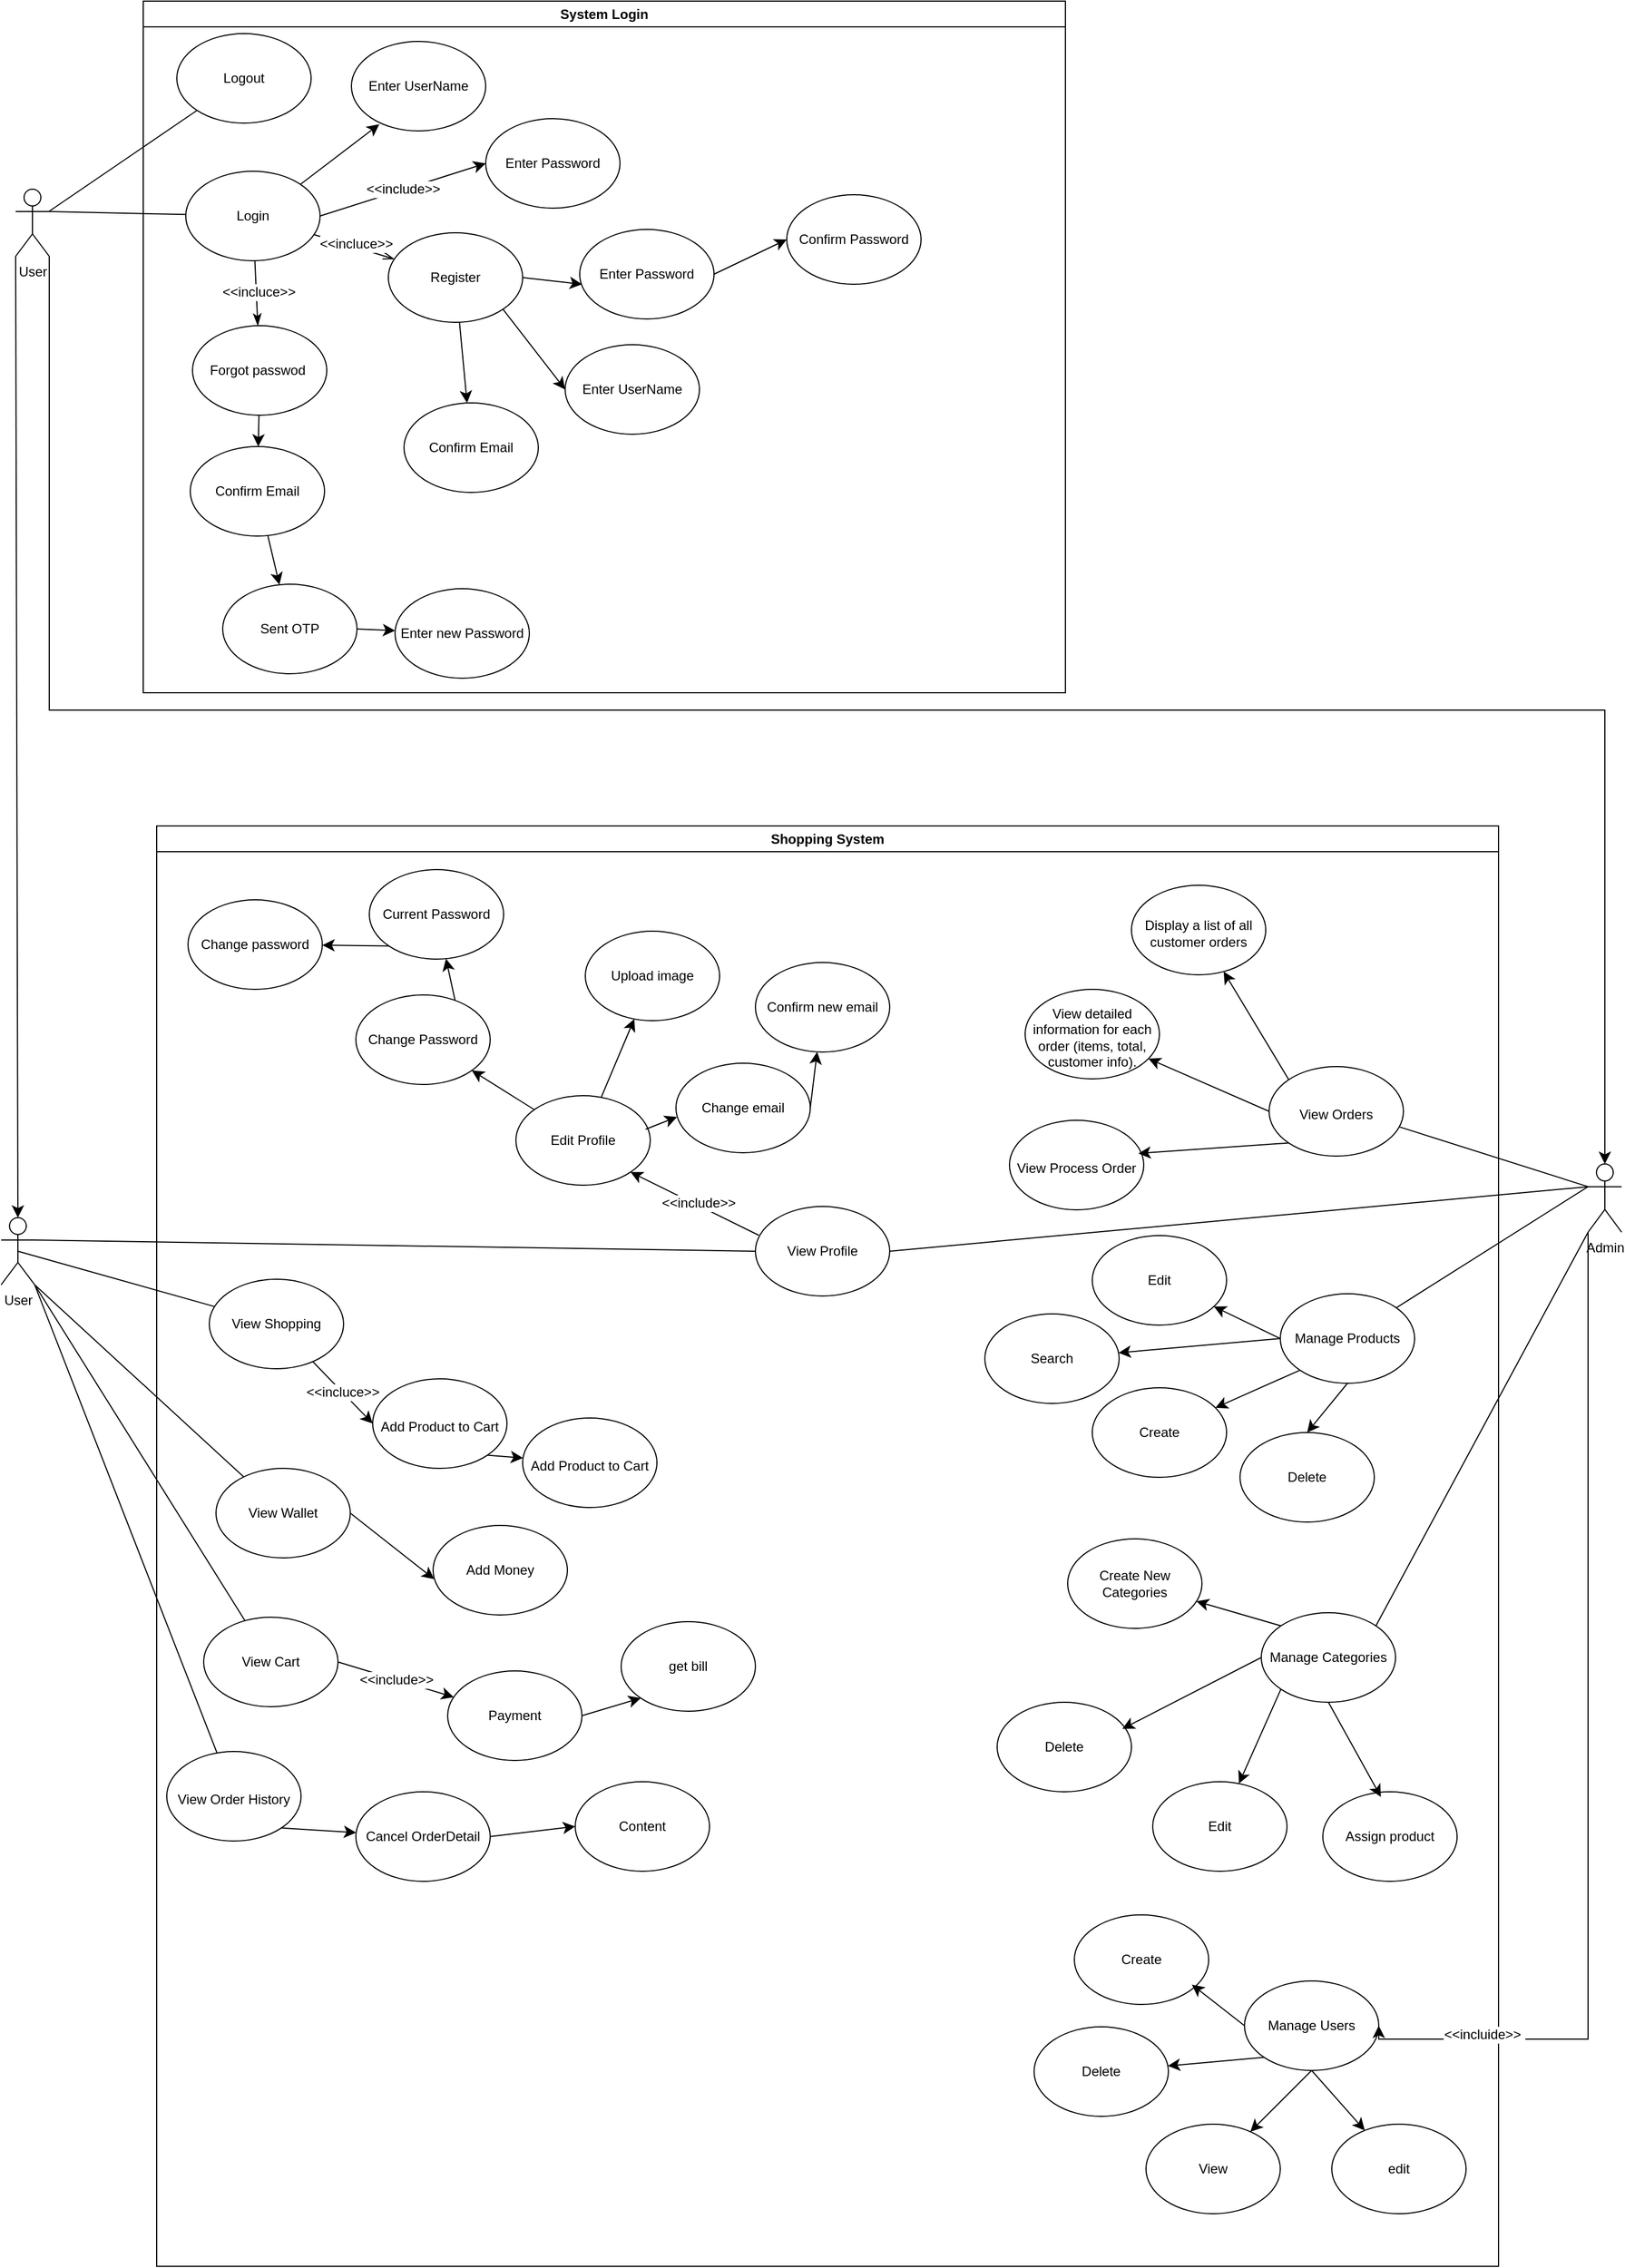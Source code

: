<mxfile version="27.1.6">
  <diagram name="Trang-1" id="YNalWQqyvBsAbil5P3ye">
    <mxGraphModel dx="2566" dy="2061" grid="0" gridSize="10" guides="1" tooltips="1" connect="1" arrows="1" fold="1" page="0" pageScale="1" pageWidth="827" pageHeight="1169" math="0" shadow="0">
      <root>
        <mxCell id="0" />
        <mxCell id="1" parent="0" />
        <mxCell id="5JrmG0V75fnLD0u-ySGR-16" value="" style="edgeStyle=none;curved=1;rounded=0;orthogonalLoop=1;jettySize=auto;html=1;fontSize=12;startSize=8;endSize=8;endArrow=none;startFill=0;exitX=1;exitY=0.333;exitDx=0;exitDy=0;exitPerimeter=0;" edge="1" parent="1" source="5JrmG0V75fnLD0u-ySGR-1" target="5JrmG0V75fnLD0u-ySGR-5">
          <mxGeometry relative="1" as="geometry" />
        </mxCell>
        <mxCell id="5JrmG0V75fnLD0u-ySGR-1" value="User" style="shape=umlActor;verticalLabelPosition=bottom;verticalAlign=top;html=1;outlineConnect=0;" vertex="1" parent="1">
          <mxGeometry x="-377" y="-541" width="30" height="60" as="geometry" />
        </mxCell>
        <mxCell id="5JrmG0V75fnLD0u-ySGR-2" value="System Login" style="swimlane;whiteSpace=wrap;html=1;" vertex="1" parent="1">
          <mxGeometry x="-263" y="-709" width="824" height="618" as="geometry" />
        </mxCell>
        <mxCell id="5JrmG0V75fnLD0u-ySGR-29" style="edgeStyle=none;curved=1;rounded=0;orthogonalLoop=1;jettySize=auto;html=1;exitX=1;exitY=0.5;exitDx=0;exitDy=0;entryX=0;entryY=0.5;entryDx=0;entryDy=0;fontSize=12;startSize=8;endSize=8;" edge="1" parent="5JrmG0V75fnLD0u-ySGR-2" source="5JrmG0V75fnLD0u-ySGR-5" target="5JrmG0V75fnLD0u-ySGR-25">
          <mxGeometry relative="1" as="geometry" />
        </mxCell>
        <mxCell id="5JrmG0V75fnLD0u-ySGR-30" value="&amp;lt;&amp;lt;include&amp;gt;&amp;gt;" style="edgeLabel;html=1;align=center;verticalAlign=middle;resizable=0;points=[];fontSize=12;" vertex="1" connectable="0" parent="5JrmG0V75fnLD0u-ySGR-29">
          <mxGeometry x="0.005" y="1" relative="1" as="geometry">
            <mxPoint as="offset" />
          </mxGeometry>
        </mxCell>
        <mxCell id="5JrmG0V75fnLD0u-ySGR-5" value="Login" style="ellipse;whiteSpace=wrap;html=1;" vertex="1" parent="5JrmG0V75fnLD0u-ySGR-2">
          <mxGeometry x="38" y="152" width="120" height="80" as="geometry" />
        </mxCell>
        <mxCell id="5JrmG0V75fnLD0u-ySGR-15" value="" style="edgeStyle=none;curved=1;rounded=0;orthogonalLoop=1;jettySize=auto;html=1;fontSize=12;startSize=8;endSize=8;endArrow=none;startFill=1;startArrow=classicThin;" edge="1" parent="5JrmG0V75fnLD0u-ySGR-2" source="5JrmG0V75fnLD0u-ySGR-9" target="5JrmG0V75fnLD0u-ySGR-5">
          <mxGeometry relative="1" as="geometry" />
        </mxCell>
        <mxCell id="5JrmG0V75fnLD0u-ySGR-33" value="&amp;lt;&amp;lt;incluce&amp;gt;&amp;gt;" style="edgeLabel;html=1;align=center;verticalAlign=middle;resizable=0;points=[];fontSize=12;" vertex="1" connectable="0" parent="5JrmG0V75fnLD0u-ySGR-15">
          <mxGeometry x="0.031" y="-2" relative="1" as="geometry">
            <mxPoint as="offset" />
          </mxGeometry>
        </mxCell>
        <mxCell id="5JrmG0V75fnLD0u-ySGR-20" value="" style="edgeStyle=none;curved=1;rounded=0;orthogonalLoop=1;jettySize=auto;html=1;fontSize=12;startSize=8;endSize=8;" edge="1" parent="5JrmG0V75fnLD0u-ySGR-2" source="5JrmG0V75fnLD0u-ySGR-9" target="5JrmG0V75fnLD0u-ySGR-11">
          <mxGeometry relative="1" as="geometry" />
        </mxCell>
        <mxCell id="5JrmG0V75fnLD0u-ySGR-9" value="Forgot passwod&amp;nbsp;" style="ellipse;whiteSpace=wrap;html=1;" vertex="1" parent="5JrmG0V75fnLD0u-ySGR-2">
          <mxGeometry x="44" y="290" width="120" height="80" as="geometry" />
        </mxCell>
        <mxCell id="5JrmG0V75fnLD0u-ySGR-18" value="" style="edgeStyle=none;curved=1;rounded=0;orthogonalLoop=1;jettySize=auto;html=1;fontSize=12;startSize=8;endSize=8;endArrow=none;startFill=0;startArrow=openThin;" edge="1" parent="5JrmG0V75fnLD0u-ySGR-2" source="5JrmG0V75fnLD0u-ySGR-10" target="5JrmG0V75fnLD0u-ySGR-5">
          <mxGeometry relative="1" as="geometry" />
        </mxCell>
        <mxCell id="5JrmG0V75fnLD0u-ySGR-31" value="&amp;lt;&amp;lt;incluce&amp;gt;&amp;gt;" style="edgeLabel;html=1;align=center;verticalAlign=middle;resizable=0;points=[];fontSize=12;" vertex="1" connectable="0" parent="5JrmG0V75fnLD0u-ySGR-18">
          <mxGeometry x="0.001" y="-3" relative="1" as="geometry">
            <mxPoint as="offset" />
          </mxGeometry>
        </mxCell>
        <mxCell id="5JrmG0V75fnLD0u-ySGR-26" value="" style="edgeStyle=none;curved=1;rounded=0;orthogonalLoop=1;jettySize=auto;html=1;fontSize=12;startSize=8;endSize=8;" edge="1" parent="5JrmG0V75fnLD0u-ySGR-2" source="5JrmG0V75fnLD0u-ySGR-10" target="5JrmG0V75fnLD0u-ySGR-23">
          <mxGeometry relative="1" as="geometry" />
        </mxCell>
        <mxCell id="5JrmG0V75fnLD0u-ySGR-38" style="edgeStyle=none;curved=1;rounded=0;orthogonalLoop=1;jettySize=auto;html=1;exitX=1;exitY=1;exitDx=0;exitDy=0;entryX=0;entryY=0.5;entryDx=0;entryDy=0;fontSize=12;startSize=8;endSize=8;" edge="1" parent="5JrmG0V75fnLD0u-ySGR-2" source="5JrmG0V75fnLD0u-ySGR-10" target="5JrmG0V75fnLD0u-ySGR-35">
          <mxGeometry relative="1" as="geometry" />
        </mxCell>
        <mxCell id="5JrmG0V75fnLD0u-ySGR-10" value="Register" style="ellipse;whiteSpace=wrap;html=1;" vertex="1" parent="5JrmG0V75fnLD0u-ySGR-2">
          <mxGeometry x="219" y="207" width="120" height="80" as="geometry" />
        </mxCell>
        <mxCell id="5JrmG0V75fnLD0u-ySGR-21" value="" style="edgeStyle=none;curved=1;rounded=0;orthogonalLoop=1;jettySize=auto;html=1;fontSize=12;startSize=8;endSize=8;" edge="1" parent="5JrmG0V75fnLD0u-ySGR-2" source="5JrmG0V75fnLD0u-ySGR-11" target="5JrmG0V75fnLD0u-ySGR-12">
          <mxGeometry relative="1" as="geometry" />
        </mxCell>
        <mxCell id="5JrmG0V75fnLD0u-ySGR-11" value="Confirm Email" style="ellipse;whiteSpace=wrap;html=1;" vertex="1" parent="5JrmG0V75fnLD0u-ySGR-2">
          <mxGeometry x="42" y="398" width="120" height="80" as="geometry" />
        </mxCell>
        <mxCell id="5JrmG0V75fnLD0u-ySGR-32" style="edgeStyle=none;curved=1;rounded=0;orthogonalLoop=1;jettySize=auto;html=1;exitX=1;exitY=0.5;exitDx=0;exitDy=0;fontSize=12;startSize=8;endSize=8;" edge="1" parent="5JrmG0V75fnLD0u-ySGR-2" source="5JrmG0V75fnLD0u-ySGR-12" target="5JrmG0V75fnLD0u-ySGR-24">
          <mxGeometry relative="1" as="geometry" />
        </mxCell>
        <mxCell id="5JrmG0V75fnLD0u-ySGR-12" value="Sent OTP" style="ellipse;whiteSpace=wrap;html=1;" vertex="1" parent="5JrmG0V75fnLD0u-ySGR-2">
          <mxGeometry x="71" y="521" width="120" height="80" as="geometry" />
        </mxCell>
        <mxCell id="5JrmG0V75fnLD0u-ySGR-13" value="Logout" style="ellipse;whiteSpace=wrap;html=1;" vertex="1" parent="5JrmG0V75fnLD0u-ySGR-2">
          <mxGeometry x="30" y="29" width="120" height="80" as="geometry" />
        </mxCell>
        <mxCell id="5JrmG0V75fnLD0u-ySGR-22" value="Enter UserName" style="ellipse;whiteSpace=wrap;html=1;" vertex="1" parent="5JrmG0V75fnLD0u-ySGR-2">
          <mxGeometry x="186" y="36" width="120" height="80" as="geometry" />
        </mxCell>
        <mxCell id="5JrmG0V75fnLD0u-ySGR-23" value="Confirm Email" style="ellipse;whiteSpace=wrap;html=1;" vertex="1" parent="5JrmG0V75fnLD0u-ySGR-2">
          <mxGeometry x="233" y="359" width="120" height="80" as="geometry" />
        </mxCell>
        <mxCell id="5JrmG0V75fnLD0u-ySGR-24" value="Enter new Password" style="ellipse;whiteSpace=wrap;html=1;" vertex="1" parent="5JrmG0V75fnLD0u-ySGR-2">
          <mxGeometry x="225" y="525" width="120" height="80" as="geometry" />
        </mxCell>
        <mxCell id="5JrmG0V75fnLD0u-ySGR-25" value="Enter Password" style="ellipse;whiteSpace=wrap;html=1;" vertex="1" parent="5JrmG0V75fnLD0u-ySGR-2">
          <mxGeometry x="306" y="105" width="120" height="80" as="geometry" />
        </mxCell>
        <mxCell id="5JrmG0V75fnLD0u-ySGR-28" style="edgeStyle=none;curved=1;rounded=0;orthogonalLoop=1;jettySize=auto;html=1;exitX=1;exitY=0;exitDx=0;exitDy=0;entryX=0.208;entryY=0.925;entryDx=0;entryDy=0;entryPerimeter=0;fontSize=12;startSize=8;endSize=8;" edge="1" parent="5JrmG0V75fnLD0u-ySGR-2" source="5JrmG0V75fnLD0u-ySGR-5" target="5JrmG0V75fnLD0u-ySGR-22">
          <mxGeometry relative="1" as="geometry" />
        </mxCell>
        <mxCell id="5JrmG0V75fnLD0u-ySGR-35" value="Enter UserName" style="ellipse;whiteSpace=wrap;html=1;" vertex="1" parent="5JrmG0V75fnLD0u-ySGR-2">
          <mxGeometry x="377" y="307" width="120" height="80" as="geometry" />
        </mxCell>
        <mxCell id="5JrmG0V75fnLD0u-ySGR-36" value="Confirm Password" style="ellipse;whiteSpace=wrap;html=1;" vertex="1" parent="5JrmG0V75fnLD0u-ySGR-2">
          <mxGeometry x="575" y="173" width="120" height="80" as="geometry" />
        </mxCell>
        <mxCell id="5JrmG0V75fnLD0u-ySGR-40" style="edgeStyle=none;curved=1;rounded=0;orthogonalLoop=1;jettySize=auto;html=1;exitX=1;exitY=0.5;exitDx=0;exitDy=0;entryX=0;entryY=0.5;entryDx=0;entryDy=0;fontSize=12;startSize=8;endSize=8;" edge="1" parent="5JrmG0V75fnLD0u-ySGR-2" source="5JrmG0V75fnLD0u-ySGR-37" target="5JrmG0V75fnLD0u-ySGR-36">
          <mxGeometry relative="1" as="geometry" />
        </mxCell>
        <mxCell id="5JrmG0V75fnLD0u-ySGR-37" value="Enter Password" style="ellipse;whiteSpace=wrap;html=1;" vertex="1" parent="5JrmG0V75fnLD0u-ySGR-2">
          <mxGeometry x="390" y="204" width="120" height="80" as="geometry" />
        </mxCell>
        <mxCell id="5JrmG0V75fnLD0u-ySGR-39" style="edgeStyle=none;curved=1;rounded=0;orthogonalLoop=1;jettySize=auto;html=1;exitX=1;exitY=0.5;exitDx=0;exitDy=0;entryX=0.017;entryY=0.613;entryDx=0;entryDy=0;entryPerimeter=0;fontSize=12;startSize=8;endSize=8;" edge="1" parent="5JrmG0V75fnLD0u-ySGR-2" source="5JrmG0V75fnLD0u-ySGR-10" target="5JrmG0V75fnLD0u-ySGR-37">
          <mxGeometry relative="1" as="geometry" />
        </mxCell>
        <mxCell id="TcgRFnHAJa8dIHfE9GqO-3" style="edgeStyle=none;curved=1;rounded=0;orthogonalLoop=1;jettySize=auto;html=1;exitX=0.5;exitY=0.5;exitDx=0;exitDy=0;exitPerimeter=0;fontSize=12;startSize=8;endSize=8;endArrow=none;startFill=0;" edge="1" parent="1" source="5JrmG0V75fnLD0u-ySGR-3" target="5JrmG0V75fnLD0u-ySGR-45">
          <mxGeometry relative="1" as="geometry" />
        </mxCell>
        <mxCell id="TcgRFnHAJa8dIHfE9GqO-4" style="edgeStyle=none;curved=1;rounded=0;orthogonalLoop=1;jettySize=auto;html=1;exitX=1;exitY=1;exitDx=0;exitDy=0;exitPerimeter=0;fontSize=12;startSize=8;endSize=8;endArrow=none;startFill=0;" edge="1" parent="1" source="5JrmG0V75fnLD0u-ySGR-3" target="5JrmG0V75fnLD0u-ySGR-47">
          <mxGeometry relative="1" as="geometry" />
        </mxCell>
        <mxCell id="TcgRFnHAJa8dIHfE9GqO-5" style="edgeStyle=none;curved=1;rounded=0;orthogonalLoop=1;jettySize=auto;html=1;exitX=1;exitY=1;exitDx=0;exitDy=0;exitPerimeter=0;fontSize=12;startSize=8;endSize=8;endArrow=none;startFill=0;" edge="1" parent="1" source="5JrmG0V75fnLD0u-ySGR-3" target="5JrmG0V75fnLD0u-ySGR-49">
          <mxGeometry relative="1" as="geometry" />
        </mxCell>
        <mxCell id="TcgRFnHAJa8dIHfE9GqO-6" style="edgeStyle=none;curved=1;rounded=0;orthogonalLoop=1;jettySize=auto;html=1;exitX=1;exitY=1;exitDx=0;exitDy=0;exitPerimeter=0;fontSize=12;startSize=8;endSize=8;endArrow=none;startFill=0;" edge="1" parent="1" source="5JrmG0V75fnLD0u-ySGR-3" target="5JrmG0V75fnLD0u-ySGR-65">
          <mxGeometry relative="1" as="geometry" />
        </mxCell>
        <mxCell id="5JrmG0V75fnLD0u-ySGR-3" value="User" style="shape=umlActor;verticalLabelPosition=bottom;verticalAlign=top;html=1;outlineConnect=0;" vertex="1" parent="1">
          <mxGeometry x="-390" y="378" width="30" height="60" as="geometry" />
        </mxCell>
        <mxCell id="5JrmG0V75fnLD0u-ySGR-27" value="" style="endArrow=none;html=1;rounded=0;fontSize=12;startSize=8;endSize=8;curved=1;" edge="1" parent="1" source="5JrmG0V75fnLD0u-ySGR-1" target="5JrmG0V75fnLD0u-ySGR-13">
          <mxGeometry width="50" height="50" relative="1" as="geometry">
            <mxPoint x="175" y="-375" as="sourcePoint" />
            <mxPoint x="225" y="-425" as="targetPoint" />
          </mxGeometry>
        </mxCell>
        <mxCell id="5JrmG0V75fnLD0u-ySGR-41" value="Shopping System" style="swimlane;whiteSpace=wrap;html=1;" vertex="1" parent="1">
          <mxGeometry x="-251" y="28" width="1199" height="1287" as="geometry" />
        </mxCell>
        <mxCell id="5JrmG0V75fnLD0u-ySGR-69" value="&amp;lt;&amp;lt;incluce&amp;gt;&amp;gt;" style="edgeStyle=none;curved=1;rounded=0;orthogonalLoop=1;jettySize=auto;html=1;fontSize=12;startSize=8;endSize=8;entryX=0;entryY=0.5;entryDx=0;entryDy=0;" edge="1" parent="5JrmG0V75fnLD0u-ySGR-41" source="5JrmG0V75fnLD0u-ySGR-45" target="TcgRFnHAJa8dIHfE9GqO-53">
          <mxGeometry relative="1" as="geometry" />
        </mxCell>
        <mxCell id="5JrmG0V75fnLD0u-ySGR-45" value="View Shopping" style="ellipse;whiteSpace=wrap;html=1;" vertex="1" parent="5JrmG0V75fnLD0u-ySGR-41">
          <mxGeometry x="47" y="405" width="120" height="80" as="geometry" />
        </mxCell>
        <mxCell id="5JrmG0V75fnLD0u-ySGR-47" value="View Wallet" style="ellipse;whiteSpace=wrap;html=1;" vertex="1" parent="5JrmG0V75fnLD0u-ySGR-41">
          <mxGeometry x="53" y="574" width="120" height="80" as="geometry" />
        </mxCell>
        <mxCell id="5JrmG0V75fnLD0u-ySGR-64" value="&amp;lt;&amp;lt;include&amp;gt;&amp;gt;" style="edgeStyle=none;curved=1;rounded=0;orthogonalLoop=1;jettySize=auto;html=1;exitX=1;exitY=0.5;exitDx=0;exitDy=0;fontSize=12;startSize=8;endSize=8;" edge="1" parent="5JrmG0V75fnLD0u-ySGR-41" source="5JrmG0V75fnLD0u-ySGR-49" target="5JrmG0V75fnLD0u-ySGR-63">
          <mxGeometry relative="1" as="geometry" />
        </mxCell>
        <mxCell id="5JrmG0V75fnLD0u-ySGR-49" value="View Cart" style="ellipse;whiteSpace=wrap;html=1;" vertex="1" parent="5JrmG0V75fnLD0u-ySGR-41">
          <mxGeometry x="42" y="707" width="120" height="80" as="geometry" />
        </mxCell>
        <mxCell id="5JrmG0V75fnLD0u-ySGR-57" style="edgeStyle=none;curved=1;rounded=0;orthogonalLoop=1;jettySize=auto;html=1;exitX=1;exitY=1;exitDx=0;exitDy=0;fontSize=12;startSize=8;endSize=8;" edge="1" parent="5JrmG0V75fnLD0u-ySGR-41" source="5JrmG0V75fnLD0u-ySGR-50" target="5JrmG0V75fnLD0u-ySGR-55">
          <mxGeometry relative="1" as="geometry" />
        </mxCell>
        <mxCell id="5JrmG0V75fnLD0u-ySGR-50" value="Change Password" style="ellipse;whiteSpace=wrap;html=1;" vertex="1" parent="5JrmG0V75fnLD0u-ySGR-41">
          <mxGeometry x="178" y="151" width="120" height="80" as="geometry" />
        </mxCell>
        <mxCell id="5JrmG0V75fnLD0u-ySGR-51" value="Upload image" style="ellipse;whiteSpace=wrap;html=1;" vertex="1" parent="5JrmG0V75fnLD0u-ySGR-41">
          <mxGeometry x="383" y="94" width="120" height="80" as="geometry" />
        </mxCell>
        <mxCell id="5JrmG0V75fnLD0u-ySGR-53" value="" style="edgeStyle=none;curved=1;rounded=0;orthogonalLoop=1;jettySize=auto;html=1;fontSize=12;startSize=8;endSize=8;" edge="1" parent="5JrmG0V75fnLD0u-ySGR-41" source="5JrmG0V75fnLD0u-ySGR-52" target="5JrmG0V75fnLD0u-ySGR-50">
          <mxGeometry relative="1" as="geometry" />
        </mxCell>
        <mxCell id="5JrmG0V75fnLD0u-ySGR-54" value="" style="edgeStyle=none;curved=1;rounded=0;orthogonalLoop=1;jettySize=auto;html=1;fontSize=12;startSize=8;endSize=8;" edge="1" parent="5JrmG0V75fnLD0u-ySGR-41" source="5JrmG0V75fnLD0u-ySGR-52" target="5JrmG0V75fnLD0u-ySGR-51">
          <mxGeometry relative="1" as="geometry" />
        </mxCell>
        <mxCell id="5JrmG0V75fnLD0u-ySGR-52" value="Edit Profile" style="ellipse;whiteSpace=wrap;html=1;" vertex="1" parent="5JrmG0V75fnLD0u-ySGR-41">
          <mxGeometry x="321" y="241" width="120" height="80" as="geometry" />
        </mxCell>
        <mxCell id="5JrmG0V75fnLD0u-ySGR-55" value="Current Password" style="ellipse;whiteSpace=wrap;html=1;" vertex="1" parent="5JrmG0V75fnLD0u-ySGR-41">
          <mxGeometry x="190" y="39" width="120" height="80" as="geometry" />
        </mxCell>
        <mxCell id="5JrmG0V75fnLD0u-ySGR-61" style="edgeStyle=none;curved=1;rounded=0;orthogonalLoop=1;jettySize=auto;html=1;exitX=1;exitY=0.5;exitDx=0;exitDy=0;fontSize=12;startSize=8;endSize=8;" edge="1" parent="5JrmG0V75fnLD0u-ySGR-41" source="5JrmG0V75fnLD0u-ySGR-59" target="5JrmG0V75fnLD0u-ySGR-60">
          <mxGeometry relative="1" as="geometry" />
        </mxCell>
        <mxCell id="5JrmG0V75fnLD0u-ySGR-59" value="Change email" style="ellipse;whiteSpace=wrap;html=1;" vertex="1" parent="5JrmG0V75fnLD0u-ySGR-41">
          <mxGeometry x="464" y="212" width="120" height="80" as="geometry" />
        </mxCell>
        <mxCell id="5JrmG0V75fnLD0u-ySGR-60" value="Confirm new email" style="ellipse;whiteSpace=wrap;html=1;" vertex="1" parent="5JrmG0V75fnLD0u-ySGR-41">
          <mxGeometry x="535" y="122" width="120" height="80" as="geometry" />
        </mxCell>
        <mxCell id="5JrmG0V75fnLD0u-ySGR-62" style="edgeStyle=none;curved=1;rounded=0;orthogonalLoop=1;jettySize=auto;html=1;exitX=0.966;exitY=0.375;exitDx=0;exitDy=0;entryX=0.008;entryY=0.6;entryDx=0;entryDy=0;entryPerimeter=0;fontSize=12;startSize=8;endSize=8;exitPerimeter=0;" edge="1" parent="5JrmG0V75fnLD0u-ySGR-41" source="5JrmG0V75fnLD0u-ySGR-52" target="5JrmG0V75fnLD0u-ySGR-59">
          <mxGeometry relative="1" as="geometry" />
        </mxCell>
        <mxCell id="TcgRFnHAJa8dIHfE9GqO-14" style="edgeStyle=none;curved=1;rounded=0;orthogonalLoop=1;jettySize=auto;html=1;exitX=1;exitY=0.5;exitDx=0;exitDy=0;entryX=0;entryY=1;entryDx=0;entryDy=0;fontSize=12;startSize=8;endSize=8;" edge="1" parent="5JrmG0V75fnLD0u-ySGR-41" source="5JrmG0V75fnLD0u-ySGR-63" target="TcgRFnHAJa8dIHfE9GqO-12">
          <mxGeometry relative="1" as="geometry" />
        </mxCell>
        <mxCell id="5JrmG0V75fnLD0u-ySGR-63" value="Payment" style="ellipse;whiteSpace=wrap;html=1;" vertex="1" parent="5JrmG0V75fnLD0u-ySGR-41">
          <mxGeometry x="260" y="755" width="120" height="80" as="geometry" />
        </mxCell>
        <mxCell id="TcgRFnHAJa8dIHfE9GqO-11" style="edgeStyle=none;curved=1;rounded=0;orthogonalLoop=1;jettySize=auto;html=1;exitX=1;exitY=1;exitDx=0;exitDy=0;fontSize=12;startSize=8;endSize=8;" edge="1" parent="5JrmG0V75fnLD0u-ySGR-41" source="5JrmG0V75fnLD0u-ySGR-65" target="TcgRFnHAJa8dIHfE9GqO-7">
          <mxGeometry relative="1" as="geometry" />
        </mxCell>
        <mxCell id="5JrmG0V75fnLD0u-ySGR-65" value="&lt;table&gt;&lt;tbody&gt;&lt;tr&gt;&lt;td data-col-size=&quot;sm&quot; data-end=&quot;1191&quot; data-start=&quot;1179&quot;&gt;&lt;/td&gt;&lt;/tr&gt;&lt;/tbody&gt;&lt;/table&gt;&lt;table&gt;&lt;tbody&gt;&lt;tr&gt;&lt;td data-end=&quot;1223&quot; data-start=&quot;1191&quot; data-col-size=&quot;sm&quot;&gt;View Order History&lt;/td&gt;&lt;/tr&gt;&lt;/tbody&gt;&lt;/table&gt;" style="ellipse;whiteSpace=wrap;html=1;" vertex="1" parent="5JrmG0V75fnLD0u-ySGR-41">
          <mxGeometry x="9" y="827" width="120" height="80" as="geometry" />
        </mxCell>
        <mxCell id="5JrmG0V75fnLD0u-ySGR-66" value="Add Money" style="ellipse;whiteSpace=wrap;html=1;" vertex="1" parent="5JrmG0V75fnLD0u-ySGR-41">
          <mxGeometry x="247" y="625" width="120" height="80" as="geometry" />
        </mxCell>
        <mxCell id="5JrmG0V75fnLD0u-ySGR-68" value="&lt;table&gt;&lt;tbody&gt;&lt;tr&gt;&lt;td data-col-size=&quot;sm&quot; data-end=&quot;1056&quot; data-start=&quot;1044&quot;&gt;&lt;/td&gt;&lt;/tr&gt;&lt;/tbody&gt;&lt;/table&gt;&lt;table&gt;&lt;tbody&gt;&lt;tr&gt;&lt;td data-end=&quot;1088&quot; data-start=&quot;1056&quot; data-col-size=&quot;sm&quot;&gt;Add Product to Cart&lt;/td&gt;&lt;/tr&gt;&lt;/tbody&gt;&lt;/table&gt;" style="ellipse;whiteSpace=wrap;html=1;" vertex="1" parent="5JrmG0V75fnLD0u-ySGR-41">
          <mxGeometry x="327" y="529" width="120" height="80" as="geometry" />
        </mxCell>
        <mxCell id="TcgRFnHAJa8dIHfE9GqO-1" style="edgeStyle=none;curved=1;rounded=0;orthogonalLoop=1;jettySize=auto;html=1;exitX=1;exitY=0.5;exitDx=0;exitDy=0;entryX=0.008;entryY=0.6;entryDx=0;entryDy=0;entryPerimeter=0;fontSize=12;startSize=8;endSize=8;" edge="1" parent="5JrmG0V75fnLD0u-ySGR-41" source="5JrmG0V75fnLD0u-ySGR-47" target="5JrmG0V75fnLD0u-ySGR-66">
          <mxGeometry relative="1" as="geometry" />
        </mxCell>
        <mxCell id="TcgRFnHAJa8dIHfE9GqO-10" style="edgeStyle=none;curved=1;rounded=0;orthogonalLoop=1;jettySize=auto;html=1;exitX=1;exitY=0.5;exitDx=0;exitDy=0;entryX=0;entryY=0.5;entryDx=0;entryDy=0;fontSize=12;startSize=8;endSize=8;" edge="1" parent="5JrmG0V75fnLD0u-ySGR-41" source="TcgRFnHAJa8dIHfE9GqO-7" target="TcgRFnHAJa8dIHfE9GqO-9">
          <mxGeometry relative="1" as="geometry" />
        </mxCell>
        <mxCell id="TcgRFnHAJa8dIHfE9GqO-7" value="Cancel OrderDetail" style="ellipse;whiteSpace=wrap;html=1;" vertex="1" parent="5JrmG0V75fnLD0u-ySGR-41">
          <mxGeometry x="178" y="863" width="120" height="80" as="geometry" />
        </mxCell>
        <mxCell id="TcgRFnHAJa8dIHfE9GqO-9" value="Content" style="ellipse;whiteSpace=wrap;html=1;" vertex="1" parent="5JrmG0V75fnLD0u-ySGR-41">
          <mxGeometry x="374" y="854" width="120" height="80" as="geometry" />
        </mxCell>
        <mxCell id="TcgRFnHAJa8dIHfE9GqO-12" value="get bill" style="ellipse;whiteSpace=wrap;html=1;" vertex="1" parent="5JrmG0V75fnLD0u-ySGR-41">
          <mxGeometry x="415" y="711" width="120" height="80" as="geometry" />
        </mxCell>
        <mxCell id="5JrmG0V75fnLD0u-ySGR-56" value="Change password" style="ellipse;whiteSpace=wrap;html=1;" vertex="1" parent="5JrmG0V75fnLD0u-ySGR-41">
          <mxGeometry x="28" y="66" width="120" height="80" as="geometry" />
        </mxCell>
        <mxCell id="5JrmG0V75fnLD0u-ySGR-58" style="edgeStyle=none;curved=1;rounded=0;orthogonalLoop=1;jettySize=auto;html=1;exitX=0;exitY=1;exitDx=0;exitDy=0;fontSize=12;startSize=8;endSize=8;" edge="1" parent="5JrmG0V75fnLD0u-ySGR-41" source="5JrmG0V75fnLD0u-ySGR-55" target="5JrmG0V75fnLD0u-ySGR-56">
          <mxGeometry relative="1" as="geometry" />
        </mxCell>
        <mxCell id="TcgRFnHAJa8dIHfE9GqO-15" value="&lt;table&gt;&lt;tbody&gt;&lt;tr&gt;&lt;td data-col-size=&quot;sm&quot; data-end=&quot;1416&quot; data-start=&quot;1404&quot;&gt;&lt;/td&gt;&lt;/tr&gt;&lt;/tbody&gt;&lt;/table&gt;&lt;table&gt;&lt;tbody&gt;&lt;tr&gt;&lt;td data-col-size=&quot;sm&quot; data-end=&quot;1448&quot; data-start=&quot;1416&quot;&gt;View detailed information for each order (items, total, customer info).&lt;/td&gt;&lt;/tr&gt;&lt;/tbody&gt;&lt;/table&gt;" style="ellipse;whiteSpace=wrap;html=1;" vertex="1" parent="5JrmG0V75fnLD0u-ySGR-41">
          <mxGeometry x="776" y="146" width="120" height="80" as="geometry" />
        </mxCell>
        <mxCell id="TcgRFnHAJa8dIHfE9GqO-127" style="edgeStyle=none;curved=1;rounded=0;orthogonalLoop=1;jettySize=auto;html=1;exitX=0;exitY=0.5;exitDx=0;exitDy=0;fontSize=12;startSize=8;endSize=8;" edge="1" parent="5JrmG0V75fnLD0u-ySGR-41" source="TcgRFnHAJa8dIHfE9GqO-16" target="TcgRFnHAJa8dIHfE9GqO-71">
          <mxGeometry relative="1" as="geometry" />
        </mxCell>
        <mxCell id="TcgRFnHAJa8dIHfE9GqO-128" style="edgeStyle=none;curved=1;rounded=0;orthogonalLoop=1;jettySize=auto;html=1;exitX=0;exitY=1;exitDx=0;exitDy=0;fontSize=12;startSize=8;endSize=8;" edge="1" parent="5JrmG0V75fnLD0u-ySGR-41" source="TcgRFnHAJa8dIHfE9GqO-16" target="TcgRFnHAJa8dIHfE9GqO-72">
          <mxGeometry relative="1" as="geometry" />
        </mxCell>
        <mxCell id="TcgRFnHAJa8dIHfE9GqO-129" style="edgeStyle=none;curved=1;rounded=0;orthogonalLoop=1;jettySize=auto;html=1;exitX=0.5;exitY=1;exitDx=0;exitDy=0;entryX=0.5;entryY=0;entryDx=0;entryDy=0;fontSize=12;startSize=8;endSize=8;" edge="1" parent="5JrmG0V75fnLD0u-ySGR-41" source="TcgRFnHAJa8dIHfE9GqO-16" target="TcgRFnHAJa8dIHfE9GqO-73">
          <mxGeometry relative="1" as="geometry" />
        </mxCell>
        <mxCell id="TcgRFnHAJa8dIHfE9GqO-130" style="edgeStyle=none;curved=1;rounded=0;orthogonalLoop=1;jettySize=auto;html=1;exitX=0;exitY=0.5;exitDx=0;exitDy=0;fontSize=12;startSize=8;endSize=8;" edge="1" parent="5JrmG0V75fnLD0u-ySGR-41" source="TcgRFnHAJa8dIHfE9GqO-16" target="TcgRFnHAJa8dIHfE9GqO-74">
          <mxGeometry relative="1" as="geometry" />
        </mxCell>
        <mxCell id="TcgRFnHAJa8dIHfE9GqO-16" value="Manage Products" style="ellipse;whiteSpace=wrap;html=1;" vertex="1" parent="5JrmG0V75fnLD0u-ySGR-41">
          <mxGeometry x="1004" y="418" width="120" height="80" as="geometry" />
        </mxCell>
        <mxCell id="TcgRFnHAJa8dIHfE9GqO-132" style="edgeStyle=none;curved=1;rounded=0;orthogonalLoop=1;jettySize=auto;html=1;exitX=0;exitY=0;exitDx=0;exitDy=0;fontSize=12;startSize=8;endSize=8;" edge="1" parent="5JrmG0V75fnLD0u-ySGR-41" source="TcgRFnHAJa8dIHfE9GqO-17" target="TcgRFnHAJa8dIHfE9GqO-62">
          <mxGeometry relative="1" as="geometry" />
        </mxCell>
        <mxCell id="TcgRFnHAJa8dIHfE9GqO-134" style="edgeStyle=none;curved=1;rounded=0;orthogonalLoop=1;jettySize=auto;html=1;exitX=0;exitY=1;exitDx=0;exitDy=0;fontSize=12;startSize=8;endSize=8;" edge="1" parent="5JrmG0V75fnLD0u-ySGR-41" source="TcgRFnHAJa8dIHfE9GqO-17" target="TcgRFnHAJa8dIHfE9GqO-58">
          <mxGeometry relative="1" as="geometry" />
        </mxCell>
        <mxCell id="TcgRFnHAJa8dIHfE9GqO-17" value="Manage Categories" style="ellipse;whiteSpace=wrap;html=1;" vertex="1" parent="5JrmG0V75fnLD0u-ySGR-41">
          <mxGeometry x="987" y="703" width="120" height="80" as="geometry" />
        </mxCell>
        <mxCell id="TcgRFnHAJa8dIHfE9GqO-51" value="View Profile" style="ellipse;whiteSpace=wrap;html=1;" vertex="1" parent="5JrmG0V75fnLD0u-ySGR-41">
          <mxGeometry x="535" y="340" width="120" height="80" as="geometry" />
        </mxCell>
        <mxCell id="TcgRFnHAJa8dIHfE9GqO-52" style="edgeStyle=none;curved=1;rounded=0;orthogonalLoop=1;jettySize=auto;html=1;exitX=0.025;exitY=0.322;exitDx=0;exitDy=0;entryX=1;entryY=1;entryDx=0;entryDy=0;fontSize=12;startSize=8;endSize=8;exitPerimeter=0;" edge="1" parent="5JrmG0V75fnLD0u-ySGR-41" source="TcgRFnHAJa8dIHfE9GqO-51" target="5JrmG0V75fnLD0u-ySGR-52">
          <mxGeometry relative="1" as="geometry" />
        </mxCell>
        <mxCell id="TcgRFnHAJa8dIHfE9GqO-65" value="&amp;lt;&amp;lt;include&amp;gt;&amp;gt;" style="edgeLabel;html=1;align=center;verticalAlign=middle;resizable=0;points=[];fontSize=12;" vertex="1" connectable="0" parent="TcgRFnHAJa8dIHfE9GqO-52">
          <mxGeometry x="-0.026" y="-2" relative="1" as="geometry">
            <mxPoint as="offset" />
          </mxGeometry>
        </mxCell>
        <mxCell id="TcgRFnHAJa8dIHfE9GqO-54" style="edgeStyle=none;curved=1;rounded=0;orthogonalLoop=1;jettySize=auto;html=1;exitX=1;exitY=1;exitDx=0;exitDy=0;fontSize=12;startSize=8;endSize=8;" edge="1" parent="5JrmG0V75fnLD0u-ySGR-41" source="TcgRFnHAJa8dIHfE9GqO-53" target="5JrmG0V75fnLD0u-ySGR-68">
          <mxGeometry relative="1" as="geometry" />
        </mxCell>
        <mxCell id="TcgRFnHAJa8dIHfE9GqO-53" value="&lt;table&gt;&lt;tbody&gt;&lt;tr&gt;&lt;td data-col-size=&quot;sm&quot; data-end=&quot;1056&quot; data-start=&quot;1044&quot;&gt;&lt;/td&gt;&lt;/tr&gt;&lt;/tbody&gt;&lt;/table&gt;&lt;table&gt;&lt;tbody&gt;&lt;tr&gt;&lt;td data-end=&quot;1088&quot; data-start=&quot;1056&quot; data-col-size=&quot;sm&quot;&gt;Add Product to Cart&lt;/td&gt;&lt;/tr&gt;&lt;/tbody&gt;&lt;/table&gt;" style="ellipse;whiteSpace=wrap;html=1;" vertex="1" parent="5JrmG0V75fnLD0u-ySGR-41">
          <mxGeometry x="193" y="494" width="120" height="80" as="geometry" />
        </mxCell>
        <mxCell id="TcgRFnHAJa8dIHfE9GqO-55" value="Assign product" style="ellipse;whiteSpace=wrap;html=1;" vertex="1" parent="5JrmG0V75fnLD0u-ySGR-41">
          <mxGeometry x="1042" y="863" width="120" height="80" as="geometry" />
        </mxCell>
        <mxCell id="TcgRFnHAJa8dIHfE9GqO-58" value="Edit" style="ellipse;whiteSpace=wrap;html=1;" vertex="1" parent="5JrmG0V75fnLD0u-ySGR-41">
          <mxGeometry x="890" y="854" width="120" height="80" as="geometry" />
        </mxCell>
        <mxCell id="TcgRFnHAJa8dIHfE9GqO-59" value="&lt;table&gt;&lt;tbody&gt;&lt;tr&gt;&lt;td data-col-size=&quot;sm&quot; data-end=&quot;1416&quot; data-start=&quot;1404&quot;&gt;&lt;/td&gt;&lt;/tr&gt;&lt;/tbody&gt;&lt;/table&gt;&lt;table&gt;&lt;tbody&gt;&lt;tr&gt;&lt;td data-col-size=&quot;sm&quot; data-end=&quot;1448&quot; data-start=&quot;1416&quot;&gt;Display a list of all customer orders&lt;/td&gt;&lt;/tr&gt;&lt;/tbody&gt;&lt;/table&gt;" style="ellipse;whiteSpace=wrap;html=1;" vertex="1" parent="5JrmG0V75fnLD0u-ySGR-41">
          <mxGeometry x="871" y="53" width="120" height="80" as="geometry" />
        </mxCell>
        <mxCell id="TcgRFnHAJa8dIHfE9GqO-67" style="edgeStyle=none;curved=1;rounded=0;orthogonalLoop=1;jettySize=auto;html=1;exitX=0;exitY=0;exitDx=0;exitDy=0;fontSize=12;startSize=8;endSize=8;" edge="1" parent="5JrmG0V75fnLD0u-ySGR-41" source="TcgRFnHAJa8dIHfE9GqO-60" target="TcgRFnHAJa8dIHfE9GqO-59">
          <mxGeometry relative="1" as="geometry" />
        </mxCell>
        <mxCell id="TcgRFnHAJa8dIHfE9GqO-68" style="edgeStyle=none;curved=1;rounded=0;orthogonalLoop=1;jettySize=auto;html=1;exitX=0;exitY=0.5;exitDx=0;exitDy=0;fontSize=12;startSize=8;endSize=8;" edge="1" parent="5JrmG0V75fnLD0u-ySGR-41" source="TcgRFnHAJa8dIHfE9GqO-60" target="TcgRFnHAJa8dIHfE9GqO-15">
          <mxGeometry relative="1" as="geometry" />
        </mxCell>
        <mxCell id="TcgRFnHAJa8dIHfE9GqO-60" value="&lt;table&gt;&lt;tbody&gt;&lt;tr&gt;&lt;td data-col-size=&quot;sm&quot; data-end=&quot;1416&quot; data-start=&quot;1404&quot;&gt;&lt;/td&gt;&lt;/tr&gt;&lt;/tbody&gt;&lt;/table&gt;&lt;table&gt;&lt;tbody&gt;&lt;tr&gt;&lt;td data-col-size=&quot;sm&quot; data-end=&quot;1448&quot; data-start=&quot;1416&quot;&gt;View Orders&lt;/td&gt;&lt;/tr&gt;&lt;/tbody&gt;&lt;/table&gt;" style="ellipse;whiteSpace=wrap;html=1;" vertex="1" parent="5JrmG0V75fnLD0u-ySGR-41">
          <mxGeometry x="994" y="215" width="120" height="80" as="geometry" />
        </mxCell>
        <mxCell id="TcgRFnHAJa8dIHfE9GqO-61" value="&lt;table&gt;&lt;tbody&gt;&lt;tr&gt;&lt;td data-col-size=&quot;sm&quot; data-end=&quot;1416&quot; data-start=&quot;1404&quot;&gt;&lt;/td&gt;&lt;/tr&gt;&lt;/tbody&gt;&lt;/table&gt;&lt;table&gt;&lt;tbody&gt;&lt;tr&gt;&lt;td data-col-size=&quot;sm&quot; data-end=&quot;1448&quot; data-start=&quot;1416&quot;&gt;View Process Order&lt;/td&gt;&lt;/tr&gt;&lt;/tbody&gt;&lt;/table&gt;" style="ellipse;whiteSpace=wrap;html=1;" vertex="1" parent="5JrmG0V75fnLD0u-ySGR-41">
          <mxGeometry x="762" y="263" width="120" height="80" as="geometry" />
        </mxCell>
        <mxCell id="TcgRFnHAJa8dIHfE9GqO-62" value="Create New Categories" style="ellipse;whiteSpace=wrap;html=1;" vertex="1" parent="5JrmG0V75fnLD0u-ySGR-41">
          <mxGeometry x="814" y="637" width="120" height="80" as="geometry" />
        </mxCell>
        <mxCell id="TcgRFnHAJa8dIHfE9GqO-63" value="Delete" style="ellipse;whiteSpace=wrap;html=1;" vertex="1" parent="5JrmG0V75fnLD0u-ySGR-41">
          <mxGeometry x="751" y="783" width="120" height="80" as="geometry" />
        </mxCell>
        <mxCell id="TcgRFnHAJa8dIHfE9GqO-69" style="edgeStyle=none;curved=1;rounded=0;orthogonalLoop=1;jettySize=auto;html=1;exitX=0;exitY=1;exitDx=0;exitDy=0;entryX=0.96;entryY=0.37;entryDx=0;entryDy=0;entryPerimeter=0;fontSize=12;startSize=8;endSize=8;" edge="1" parent="5JrmG0V75fnLD0u-ySGR-41" source="TcgRFnHAJa8dIHfE9GqO-60" target="TcgRFnHAJa8dIHfE9GqO-61">
          <mxGeometry relative="1" as="geometry" />
        </mxCell>
        <mxCell id="TcgRFnHAJa8dIHfE9GqO-71" value="Edit" style="ellipse;whiteSpace=wrap;html=1;" vertex="1" parent="5JrmG0V75fnLD0u-ySGR-41">
          <mxGeometry x="836" y="366" width="120" height="80" as="geometry" />
        </mxCell>
        <mxCell id="TcgRFnHAJa8dIHfE9GqO-72" value="Create" style="ellipse;whiteSpace=wrap;html=1;" vertex="1" parent="5JrmG0V75fnLD0u-ySGR-41">
          <mxGeometry x="836" y="502" width="120" height="80" as="geometry" />
        </mxCell>
        <mxCell id="TcgRFnHAJa8dIHfE9GqO-73" value="Delete" style="ellipse;whiteSpace=wrap;html=1;" vertex="1" parent="5JrmG0V75fnLD0u-ySGR-41">
          <mxGeometry x="968" y="542" width="120" height="80" as="geometry" />
        </mxCell>
        <mxCell id="TcgRFnHAJa8dIHfE9GqO-74" value="Search" style="ellipse;whiteSpace=wrap;html=1;" vertex="1" parent="5JrmG0V75fnLD0u-ySGR-41">
          <mxGeometry x="740" y="436" width="120" height="80" as="geometry" />
        </mxCell>
        <mxCell id="TcgRFnHAJa8dIHfE9GqO-133" style="edgeStyle=none;curved=1;rounded=0;orthogonalLoop=1;jettySize=auto;html=1;exitX=0;exitY=0.5;exitDx=0;exitDy=0;entryX=0.932;entryY=0.297;entryDx=0;entryDy=0;entryPerimeter=0;fontSize=12;startSize=8;endSize=8;" edge="1" parent="5JrmG0V75fnLD0u-ySGR-41" source="TcgRFnHAJa8dIHfE9GqO-17" target="TcgRFnHAJa8dIHfE9GqO-63">
          <mxGeometry relative="1" as="geometry" />
        </mxCell>
        <mxCell id="TcgRFnHAJa8dIHfE9GqO-135" style="edgeStyle=none;curved=1;rounded=0;orthogonalLoop=1;jettySize=auto;html=1;exitX=0.5;exitY=1;exitDx=0;exitDy=0;entryX=0.432;entryY=0.057;entryDx=0;entryDy=0;entryPerimeter=0;fontSize=12;startSize=8;endSize=8;" edge="1" parent="5JrmG0V75fnLD0u-ySGR-41" source="TcgRFnHAJa8dIHfE9GqO-17" target="TcgRFnHAJa8dIHfE9GqO-55">
          <mxGeometry relative="1" as="geometry" />
        </mxCell>
        <mxCell id="TcgRFnHAJa8dIHfE9GqO-144" style="edgeStyle=none;curved=1;rounded=0;orthogonalLoop=1;jettySize=auto;html=1;exitX=0;exitY=1;exitDx=0;exitDy=0;fontSize=12;startSize=8;endSize=8;" edge="1" parent="5JrmG0V75fnLD0u-ySGR-41" source="TcgRFnHAJa8dIHfE9GqO-136" target="TcgRFnHAJa8dIHfE9GqO-139">
          <mxGeometry relative="1" as="geometry" />
        </mxCell>
        <mxCell id="TcgRFnHAJa8dIHfE9GqO-145" style="edgeStyle=none;curved=1;rounded=0;orthogonalLoop=1;jettySize=auto;html=1;exitX=0.5;exitY=1;exitDx=0;exitDy=0;fontSize=12;startSize=8;endSize=8;" edge="1" parent="5JrmG0V75fnLD0u-ySGR-41" source="TcgRFnHAJa8dIHfE9GqO-136" target="TcgRFnHAJa8dIHfE9GqO-138">
          <mxGeometry relative="1" as="geometry" />
        </mxCell>
        <mxCell id="TcgRFnHAJa8dIHfE9GqO-146" style="edgeStyle=none;curved=1;rounded=0;orthogonalLoop=1;jettySize=auto;html=1;exitX=0.5;exitY=1;exitDx=0;exitDy=0;fontSize=12;startSize=8;endSize=8;" edge="1" parent="5JrmG0V75fnLD0u-ySGR-41" source="TcgRFnHAJa8dIHfE9GqO-136" target="TcgRFnHAJa8dIHfE9GqO-141">
          <mxGeometry relative="1" as="geometry" />
        </mxCell>
        <mxCell id="TcgRFnHAJa8dIHfE9GqO-136" value="Manage Users" style="ellipse;whiteSpace=wrap;html=1;" vertex="1" parent="5JrmG0V75fnLD0u-ySGR-41">
          <mxGeometry x="972" y="1032" width="120" height="80" as="geometry" />
        </mxCell>
        <mxCell id="TcgRFnHAJa8dIHfE9GqO-138" value="View" style="ellipse;whiteSpace=wrap;html=1;" vertex="1" parent="5JrmG0V75fnLD0u-ySGR-41">
          <mxGeometry x="884" y="1160" width="120" height="80" as="geometry" />
        </mxCell>
        <mxCell id="TcgRFnHAJa8dIHfE9GqO-139" value="Delete" style="ellipse;whiteSpace=wrap;html=1;" vertex="1" parent="5JrmG0V75fnLD0u-ySGR-41">
          <mxGeometry x="784" y="1073" width="120" height="80" as="geometry" />
        </mxCell>
        <mxCell id="TcgRFnHAJa8dIHfE9GqO-140" value="Create" style="ellipse;whiteSpace=wrap;html=1;" vertex="1" parent="5JrmG0V75fnLD0u-ySGR-41">
          <mxGeometry x="820" y="973" width="120" height="80" as="geometry" />
        </mxCell>
        <mxCell id="TcgRFnHAJa8dIHfE9GqO-141" value="edit" style="ellipse;whiteSpace=wrap;html=1;" vertex="1" parent="5JrmG0V75fnLD0u-ySGR-41">
          <mxGeometry x="1050" y="1160" width="120" height="80" as="geometry" />
        </mxCell>
        <mxCell id="TcgRFnHAJa8dIHfE9GqO-143" style="edgeStyle=none;curved=1;rounded=0;orthogonalLoop=1;jettySize=auto;html=1;exitX=0;exitY=0.5;exitDx=0;exitDy=0;entryX=0.875;entryY=0.778;entryDx=0;entryDy=0;entryPerimeter=0;fontSize=12;startSize=8;endSize=8;" edge="1" parent="5JrmG0V75fnLD0u-ySGR-41" source="TcgRFnHAJa8dIHfE9GqO-136" target="TcgRFnHAJa8dIHfE9GqO-140">
          <mxGeometry relative="1" as="geometry" />
        </mxCell>
        <mxCell id="TcgRFnHAJa8dIHfE9GqO-64" style="edgeStyle=none;curved=1;rounded=0;orthogonalLoop=1;jettySize=auto;html=1;exitX=0;exitY=0.333;exitDx=0;exitDy=0;exitPerimeter=0;entryX=1;entryY=0.5;entryDx=0;entryDy=0;fontSize=12;startSize=8;endSize=8;endArrow=none;startFill=0;" edge="1" parent="1" source="5JrmG0V75fnLD0u-ySGR-42" target="TcgRFnHAJa8dIHfE9GqO-51">
          <mxGeometry relative="1" as="geometry" />
        </mxCell>
        <mxCell id="TcgRFnHAJa8dIHfE9GqO-70" style="edgeStyle=none;curved=1;rounded=0;orthogonalLoop=1;jettySize=auto;html=1;exitX=0;exitY=0.333;exitDx=0;exitDy=0;exitPerimeter=0;fontSize=12;startSize=8;endSize=8;endArrow=none;startFill=0;" edge="1" parent="1" source="5JrmG0V75fnLD0u-ySGR-42" target="TcgRFnHAJa8dIHfE9GqO-16">
          <mxGeometry relative="1" as="geometry" />
        </mxCell>
        <mxCell id="TcgRFnHAJa8dIHfE9GqO-131" style="edgeStyle=none;curved=1;rounded=0;orthogonalLoop=1;jettySize=auto;html=1;exitX=0;exitY=1;exitDx=0;exitDy=0;exitPerimeter=0;entryX=1;entryY=0;entryDx=0;entryDy=0;fontSize=12;startSize=8;endSize=8;endArrow=none;startFill=0;" edge="1" parent="1" source="5JrmG0V75fnLD0u-ySGR-42" target="TcgRFnHAJa8dIHfE9GqO-17">
          <mxGeometry relative="1" as="geometry" />
        </mxCell>
        <mxCell id="TcgRFnHAJa8dIHfE9GqO-137" style="edgeStyle=orthogonalEdgeStyle;rounded=0;orthogonalLoop=1;jettySize=auto;html=1;exitX=0;exitY=1;exitDx=0;exitDy=0;exitPerimeter=0;fontSize=12;startSize=8;endSize=8;entryX=1;entryY=0.5;entryDx=0;entryDy=0;" edge="1" parent="1" source="5JrmG0V75fnLD0u-ySGR-42" target="TcgRFnHAJa8dIHfE9GqO-136">
          <mxGeometry relative="1" as="geometry">
            <Array as="points">
              <mxPoint x="1028" y="1112" />
            </Array>
          </mxGeometry>
        </mxCell>
        <mxCell id="TcgRFnHAJa8dIHfE9GqO-142" value="&amp;lt;&amp;lt;incluide&amp;gt;&amp;gt;&amp;nbsp;" style="edgeLabel;html=1;align=center;verticalAlign=middle;resizable=0;points=[];fontSize=12;" vertex="1" connectable="0" parent="TcgRFnHAJa8dIHfE9GqO-137">
          <mxGeometry x="0.771" y="-4" relative="1" as="geometry">
            <mxPoint as="offset" />
          </mxGeometry>
        </mxCell>
        <mxCell id="5JrmG0V75fnLD0u-ySGR-42" value="&lt;div&gt;Admin&lt;/div&gt;" style="shape=umlActor;verticalLabelPosition=bottom;verticalAlign=top;html=1;outlineConnect=0;" vertex="1" parent="1">
          <mxGeometry x="1028" y="330" width="30" height="61" as="geometry" />
        </mxCell>
        <mxCell id="TcgRFnHAJa8dIHfE9GqO-2" style="edgeStyle=none;curved=1;rounded=0;orthogonalLoop=1;jettySize=auto;html=1;exitX=1;exitY=0.333;exitDx=0;exitDy=0;exitPerimeter=0;entryX=0;entryY=0.5;entryDx=0;entryDy=0;fontSize=12;startSize=8;endSize=8;endArrow=none;startFill=0;" edge="1" parent="1" source="5JrmG0V75fnLD0u-ySGR-3" target="TcgRFnHAJa8dIHfE9GqO-51">
          <mxGeometry relative="1" as="geometry" />
        </mxCell>
        <mxCell id="TcgRFnHAJa8dIHfE9GqO-66" style="edgeStyle=none;curved=1;rounded=0;orthogonalLoop=1;jettySize=auto;html=1;exitX=0;exitY=0.333;exitDx=0;exitDy=0;exitPerimeter=0;entryX=0.971;entryY=0.674;entryDx=0;entryDy=0;entryPerimeter=0;fontSize=12;startSize=8;endSize=8;endArrow=none;startFill=0;" edge="1" parent="1" source="5JrmG0V75fnLD0u-ySGR-42" target="TcgRFnHAJa8dIHfE9GqO-60">
          <mxGeometry relative="1" as="geometry" />
        </mxCell>
        <mxCell id="TcgRFnHAJa8dIHfE9GqO-147" style="edgeStyle=none;curved=1;rounded=0;orthogonalLoop=1;jettySize=auto;html=1;exitX=0;exitY=1;exitDx=0;exitDy=0;exitPerimeter=0;entryX=0.5;entryY=0;entryDx=0;entryDy=0;entryPerimeter=0;fontSize=12;startSize=8;endSize=8;" edge="1" parent="1" source="5JrmG0V75fnLD0u-ySGR-1" target="5JrmG0V75fnLD0u-ySGR-3">
          <mxGeometry relative="1" as="geometry" />
        </mxCell>
        <mxCell id="TcgRFnHAJa8dIHfE9GqO-148" style="edgeStyle=orthogonalEdgeStyle;rounded=0;orthogonalLoop=1;jettySize=auto;html=1;exitX=1;exitY=1;exitDx=0;exitDy=0;exitPerimeter=0;entryX=0.5;entryY=0;entryDx=0;entryDy=0;entryPerimeter=0;fontSize=12;startSize=8;endSize=8;" edge="1" parent="1" source="5JrmG0V75fnLD0u-ySGR-1" target="5JrmG0V75fnLD0u-ySGR-42">
          <mxGeometry relative="1" as="geometry" />
        </mxCell>
      </root>
    </mxGraphModel>
  </diagram>
</mxfile>
